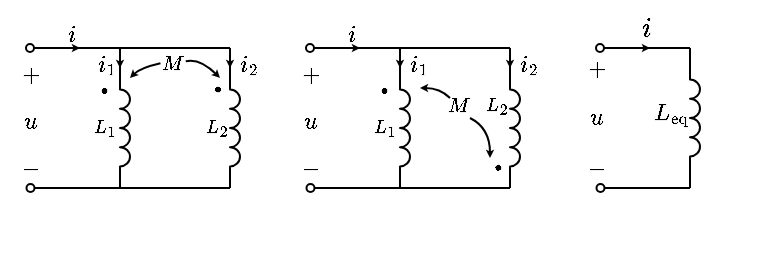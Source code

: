 <mxfile version="17.2.1" type="device"><diagram id="bMLhuUdpj_Nmtv_IprHV" name="第 1 页"><mxGraphModel dx="340" dy="411" grid="1" gridSize="5" guides="1" tooltips="1" connect="1" arrows="1" fold="1" page="1" pageScale="1" pageWidth="827" pageHeight="1169" math="1" shadow="0"><root><mxCell id="0"/><mxCell id="1" parent="0"/><mxCell id="EXZ0jSH6nmQkh8uxzPcn-18" value="$$i_1$$" style="text;html=1;resizable=1;autosize=1;align=center;verticalAlign=middle;points=[];fillColor=none;strokeColor=none;rounded=0;fontSize=10;connectable=0;movable=1;rotatable=1;deletable=1;editable=1;" parent="1" vertex="1"><mxGeometry x="226" y="250" width="13.5" height="15" as="geometry"/></mxCell><mxCell id="EXZ0jSH6nmQkh8uxzPcn-19" value="$$i_2$$" style="text;html=1;resizable=1;autosize=1;align=center;verticalAlign=middle;points=[];fillColor=none;strokeColor=none;rounded=0;fontSize=10;connectable=0;movable=1;rotatable=1;deletable=1;editable=1;" parent="1" vertex="1"><mxGeometry x="297.5" y="250" width="13.5" height="15" as="geometry"/></mxCell><mxCell id="EXZ0jSH6nmQkh8uxzPcn-1" value="" style="pointerEvents=1;verticalLabelPosition=bottom;shadow=0;dashed=0;align=center;html=1;verticalAlign=top;shape=mxgraph.electrical.inductors.inductor_3;direction=south;deletable=1;fixDash=0;snapToPoint=0;comic=0;sketch=0;strokeWidth=1;" parent="1" vertex="1"><mxGeometry x="240" y="260" width="5" height="60" as="geometry"/></mxCell><mxCell id="EXZ0jSH6nmQkh8uxzPcn-2" value="" style="endArrow=none;html=1;rounded=0;startArrow=oval;startFill=0;endSize=4;startSize=4;deletable=1;fixDash=0;snapToPoint=0;entryX=0;entryY=1;entryDx=0;entryDy=0;entryPerimeter=0;" parent="1" edge="1"><mxGeometry width="50" height="50" relative="1" as="geometry"><mxPoint x="195" y="250" as="sourcePoint"/><mxPoint x="295" y="250" as="targetPoint"/></mxGeometry></mxCell><mxCell id="EXZ0jSH6nmQkh8uxzPcn-3" value="" style="endArrow=none;html=1;rounded=0;startArrow=oval;startFill=0;endSize=4;startSize=4;deletable=1;fixDash=0;snapToPoint=0;entryX=1;entryY=1;entryDx=0;entryDy=0;entryPerimeter=0;" parent="1" edge="1" target="EXZ0jSH6nmQkh8uxzPcn-5"><mxGeometry width="50" height="50" relative="1" as="geometry"><mxPoint x="195.25" y="320" as="sourcePoint"/><mxPoint x="240" y="320" as="targetPoint"/></mxGeometry></mxCell><mxCell id="EXZ0jSH6nmQkh8uxzPcn-4" value="$$\cdot$$" style="text;html=1;resizable=1;autosize=1;align=center;verticalAlign=middle;points=[];fillColor=none;strokeColor=none;rounded=0;fontSize=20;movable=1;rotatable=1;deletable=1;editable=1;connectable=0;fixDash=0;snapToPoint=0;" parent="1" vertex="1"><mxGeometry x="221" y="263" width="21" height="14" as="geometry"/></mxCell><mxCell id="EXZ0jSH6nmQkh8uxzPcn-5" value="" style="pointerEvents=1;verticalLabelPosition=bottom;shadow=0;dashed=0;align=center;html=1;verticalAlign=top;shape=mxgraph.electrical.inductors.inductor_3;direction=south;deletable=1;fixDash=0;snapToPoint=0;" parent="1" vertex="1"><mxGeometry x="295" y="260" width="5" height="60" as="geometry"/></mxCell><mxCell id="EXZ0jSH6nmQkh8uxzPcn-8" value="$$\cdot$$" style="text;html=1;resizable=1;autosize=1;align=center;verticalAlign=middle;points=[];fillColor=none;strokeColor=none;rounded=0;fontSize=20;movable=1;rotatable=1;deletable=1;editable=1;connectable=0;direction=south;rotation=90;fixDash=0;snapToPoint=0;" parent="1" vertex="1"><mxGeometry x="283.5" y="259.5" width="14" height="21" as="geometry"/></mxCell><mxCell id="EXZ0jSH6nmQkh8uxzPcn-10" value="$$u$$" style="text;html=1;resizable=1;autosize=1;align=center;verticalAlign=middle;points=[];fillColor=none;strokeColor=none;rounded=0;fontSize=10;movable=1;rotatable=1;deletable=1;editable=1;connectable=0;fixDash=0;snapToPoint=0;" parent="1" vertex="1"><mxGeometry x="187.38" y="277" width="14.75" height="20" as="geometry"/></mxCell><mxCell id="EXZ0jSH6nmQkh8uxzPcn-12" value="$$+$$" style="text;html=1;resizable=1;autosize=1;align=center;verticalAlign=middle;points=[];fillColor=none;strokeColor=none;rounded=0;fontSize=10;movable=1;rotatable=1;deletable=1;editable=1;connectable=0;fixDash=0;snapToPoint=0;" parent="1" vertex="1"><mxGeometry x="187" y="253" width="15.5" height="20" as="geometry"/></mxCell><mxCell id="EXZ0jSH6nmQkh8uxzPcn-14" value="$$-$$" style="text;html=1;resizable=1;autosize=1;align=center;verticalAlign=middle;points=[];fillColor=none;strokeColor=none;rounded=0;fontSize=10;movable=1;rotatable=1;deletable=1;editable=1;connectable=0;fixDash=0;snapToPoint=0;" parent="1" vertex="1"><mxGeometry x="186.5" y="299.58" width="16" height="20" as="geometry"/></mxCell><mxCell id="EXZ0jSH6nmQkh8uxzPcn-17" value="" style="endArrow=classic;html=1;rounded=0;fontSize=12;startSize=4;endSize=1;strokeWidth=1;jumpSize=6;" parent="1" edge="1"><mxGeometry width="50" height="50" relative="1" as="geometry"><mxPoint x="205" y="250" as="sourcePoint"/><mxPoint x="220" y="250" as="targetPoint"/></mxGeometry></mxCell><mxCell id="EXZ0jSH6nmQkh8uxzPcn-21" value="$$L_1$$" style="text;html=1;align=center;verticalAlign=middle;resizable=1;points=[];autosize=1;strokeColor=none;fillColor=none;movable=1;rotatable=1;deletable=1;editable=1;connectable=0;fontSize=8;" parent="1" vertex="1"><mxGeometry x="223.5" y="282.5" width="16" height="15" as="geometry"/></mxCell><mxCell id="EXZ0jSH6nmQkh8uxzPcn-22" value="$$L_2$$" style="text;html=1;align=center;verticalAlign=middle;resizable=1;points=[];autosize=1;strokeColor=none;fillColor=none;movable=1;rotatable=1;deletable=1;editable=1;connectable=0;fontSize=8;" parent="1" vertex="1"><mxGeometry x="280" y="279.58" width="15" height="20" as="geometry"/></mxCell><mxCell id="EXZ0jSH6nmQkh8uxzPcn-26" value="" style="curved=1;endArrow=classic;html=1;rounded=0;fontFamily=simsun;fontSize=14;startSize=1;endSize=1;startArrow=none;startFill=1;exitX=1.189;exitY=0.441;exitDx=0;exitDy=0;exitPerimeter=0;" parent="1" edge="1" source="EXZ0jSH6nmQkh8uxzPcn-27"><mxGeometry width="50" height="50" relative="1" as="geometry"><mxPoint x="315" y="205" as="sourcePoint"/><mxPoint x="290" y="265" as="targetPoint"/><Array as="points"><mxPoint x="280" y="255"/></Array></mxGeometry></mxCell><mxCell id="hpd0l9zuywhe5nT9hWD9-1" value="$$i$$" style="text;html=1;resizable=0;autosize=1;align=center;verticalAlign=middle;points=[];fillColor=none;strokeColor=none;rounded=0;fontSize=12;connectable=0;" vertex="1" parent="1"><mxGeometry x="483" y="230" width="40" height="20" as="geometry"/></mxCell><mxCell id="hpd0l9zuywhe5nT9hWD9-2" value="" style="pointerEvents=1;verticalLabelPosition=bottom;shadow=0;dashed=0;align=center;html=1;verticalAlign=top;shape=mxgraph.electrical.inductors.inductor_3;direction=south;deletable=1;fixDash=0;snapToPoint=0;comic=0;sketch=0;strokeWidth=1;" vertex="1" parent="1"><mxGeometry x="525" y="255" width="5" height="60" as="geometry"/></mxCell><mxCell id="hpd0l9zuywhe5nT9hWD9-3" value="" style="endArrow=none;html=1;rounded=0;startArrow=oval;startFill=0;endSize=4;startSize=4;deletable=1;fixDash=0;snapToPoint=0;" edge="1" parent="1"><mxGeometry width="50" height="50" relative="1" as="geometry"><mxPoint x="480.0" y="250" as="sourcePoint"/><mxPoint x="525.0" y="250" as="targetPoint"/></mxGeometry></mxCell><mxCell id="hpd0l9zuywhe5nT9hWD9-4" value="" style="endArrow=none;html=1;rounded=0;startArrow=oval;startFill=0;endSize=4;startSize=4;deletable=1;fixDash=0;snapToPoint=0;" edge="1" parent="1"><mxGeometry width="50" height="50" relative="1" as="geometry"><mxPoint x="480.25" y="320" as="sourcePoint"/><mxPoint x="525.0" y="320" as="targetPoint"/></mxGeometry></mxCell><mxCell id="hpd0l9zuywhe5nT9hWD9-6" value="$$u$$" style="text;html=1;resizable=1;autosize=1;align=center;verticalAlign=middle;points=[];fillColor=none;strokeColor=none;rounded=0;fontSize=10;movable=1;rotatable=1;deletable=1;editable=1;connectable=0;fixDash=0;snapToPoint=0;" vertex="1" parent="1"><mxGeometry x="470.38" y="275" width="14.75" height="20" as="geometry"/></mxCell><mxCell id="hpd0l9zuywhe5nT9hWD9-7" value="$$+$$" style="text;html=1;resizable=1;autosize=1;align=center;verticalAlign=middle;points=[];fillColor=none;strokeColor=none;rounded=0;fontSize=10;movable=1;rotatable=1;deletable=1;editable=1;connectable=0;fixDash=0;snapToPoint=0;" vertex="1" parent="1"><mxGeometry x="470" y="250" width="15.5" height="20" as="geometry"/></mxCell><mxCell id="hpd0l9zuywhe5nT9hWD9-8" value="$$-$$" style="text;html=1;resizable=1;autosize=1;align=center;verticalAlign=middle;points=[];fillColor=none;strokeColor=none;rounded=0;fontSize=10;movable=1;rotatable=1;deletable=1;editable=1;connectable=0;fixDash=0;snapToPoint=0;" vertex="1" parent="1"><mxGeometry x="470.38" y="300" width="16" height="20" as="geometry"/></mxCell><mxCell id="hpd0l9zuywhe5nT9hWD9-9" value="" style="endArrow=classic;html=1;rounded=0;fontSize=12;startSize=4;endSize=1;strokeWidth=1;jumpSize=6;" edge="1" parent="1"><mxGeometry width="50" height="50" relative="1" as="geometry"><mxPoint x="490.0" y="250" as="sourcePoint"/><mxPoint x="505.0" y="250" as="targetPoint"/></mxGeometry></mxCell><mxCell id="hpd0l9zuywhe5nT9hWD9-10" value="$$L_\mathrm{eq}$$" style="text;html=1;align=center;verticalAlign=middle;resizable=1;points=[];autosize=1;strokeColor=none;fillColor=none;movable=1;rotatable=1;deletable=1;editable=1;connectable=1;fontSize=10;" vertex="1" parent="1"><mxGeometry x="505" y="273" width="20" height="20" as="geometry"/></mxCell><mxCell id="EXZ0jSH6nmQkh8uxzPcn-27" value="$$M$$" style="text;html=1;resizable=1;autosize=1;align=center;verticalAlign=middle;points=[];fillColor=none;strokeColor=none;rounded=0;fontFamily=simsun;fontSize=10;movable=1;rotatable=1;deletable=1;editable=1;connectable=1;" parent="1" vertex="1"><mxGeometry x="261" y="250" width="10" height="15" as="geometry"/></mxCell><mxCell id="hpd0l9zuywhe5nT9hWD9-11" value="" style="curved=1;endArrow=none;html=1;rounded=0;fontFamily=simsun;fontSize=14;startSize=1;endSize=1;startArrow=classic;startFill=1;entryX=-0.078;entryY=0.511;entryDx=0;entryDy=0;entryPerimeter=0;" edge="1" parent="1" target="EXZ0jSH6nmQkh8uxzPcn-27"><mxGeometry width="50" height="50" relative="1" as="geometry"><mxPoint x="245" y="265" as="sourcePoint"/><mxPoint x="260" y="262" as="targetPoint"/><Array as="points"><mxPoint x="250" y="260"/></Array></mxGeometry></mxCell><mxCell id="hpd0l9zuywhe5nT9hWD9-14" value="" style="endArrow=none;html=1;rounded=0;exitX=0;exitY=1;exitDx=0;exitDy=0;exitPerimeter=0;" edge="1" parent="1" source="EXZ0jSH6nmQkh8uxzPcn-1"><mxGeometry width="50" height="50" relative="1" as="geometry"><mxPoint x="235" y="240" as="sourcePoint"/><mxPoint x="240" y="250" as="targetPoint"/></mxGeometry></mxCell><mxCell id="hpd0l9zuywhe5nT9hWD9-15" value="" style="endArrow=none;html=1;rounded=0;exitX=0;exitY=1;exitDx=0;exitDy=0;exitPerimeter=0;" edge="1" parent="1" source="EXZ0jSH6nmQkh8uxzPcn-5"><mxGeometry width="50" height="50" relative="1" as="geometry"><mxPoint x="295" y="260" as="sourcePoint"/><mxPoint x="295" y="250" as="targetPoint"/></mxGeometry></mxCell><mxCell id="hpd0l9zuywhe5nT9hWD9-16" value="" style="endArrow=classic;html=1;rounded=0;fontSize=12;startSize=4;endSize=1;strokeWidth=1;jumpSize=6;" edge="1" parent="1"><mxGeometry width="50" height="50" relative="1" as="geometry"><mxPoint x="240" y="250" as="sourcePoint"/><mxPoint x="240" y="260" as="targetPoint"/></mxGeometry></mxCell><mxCell id="hpd0l9zuywhe5nT9hWD9-17" value="" style="endArrow=classic;html=1;rounded=0;fontSize=12;startSize=4;endSize=1;strokeWidth=1;jumpSize=6;" edge="1" parent="1"><mxGeometry width="50" height="50" relative="1" as="geometry"><mxPoint x="295" y="250" as="sourcePoint"/><mxPoint x="295" y="260" as="targetPoint"/></mxGeometry></mxCell><mxCell id="hpd0l9zuywhe5nT9hWD9-18" value="$$i$$" style="text;html=1;resizable=1;autosize=1;align=center;verticalAlign=middle;points=[];fillColor=none;strokeColor=none;rounded=0;fontSize=10;connectable=0;movable=1;rotatable=1;deletable=1;editable=1;" vertex="1" parent="1"><mxGeometry x="210.5" y="233" width="10.5" height="20" as="geometry"/></mxCell><mxCell id="hpd0l9zuywhe5nT9hWD9-19" value="$$i_1$$" style="text;html=1;resizable=1;autosize=1;align=center;verticalAlign=middle;points=[];fillColor=none;strokeColor=none;rounded=0;fontSize=10;connectable=0;movable=1;rotatable=1;deletable=1;editable=1;" vertex="1" parent="1"><mxGeometry x="382" y="250" width="13.5" height="15" as="geometry"/></mxCell><mxCell id="hpd0l9zuywhe5nT9hWD9-20" value="$$i_2$$" style="text;html=1;resizable=1;autosize=1;align=center;verticalAlign=middle;points=[];fillColor=none;strokeColor=none;rounded=0;fontSize=10;connectable=0;movable=1;rotatable=1;deletable=1;editable=1;" vertex="1" parent="1"><mxGeometry x="437.5" y="250" width="13.5" height="15" as="geometry"/></mxCell><mxCell id="hpd0l9zuywhe5nT9hWD9-21" value="" style="pointerEvents=1;verticalLabelPosition=bottom;shadow=0;dashed=0;align=center;html=1;verticalAlign=top;shape=mxgraph.electrical.inductors.inductor_3;direction=south;deletable=1;fixDash=0;snapToPoint=0;comic=0;sketch=0;strokeWidth=1;" vertex="1" parent="1"><mxGeometry x="380" y="260" width="5" height="60" as="geometry"/></mxCell><mxCell id="hpd0l9zuywhe5nT9hWD9-22" value="" style="endArrow=none;html=1;rounded=0;startArrow=oval;startFill=0;endSize=4;startSize=4;deletable=1;fixDash=0;snapToPoint=0;entryX=0;entryY=1;entryDx=0;entryDy=0;entryPerimeter=0;" edge="1" parent="1"><mxGeometry width="50" height="50" relative="1" as="geometry"><mxPoint x="335" y="250" as="sourcePoint"/><mxPoint x="435" y="250" as="targetPoint"/></mxGeometry></mxCell><mxCell id="hpd0l9zuywhe5nT9hWD9-23" value="" style="endArrow=none;html=1;rounded=0;startArrow=oval;startFill=0;endSize=4;startSize=4;deletable=1;fixDash=0;snapToPoint=0;entryX=1;entryY=1;entryDx=0;entryDy=0;entryPerimeter=0;" edge="1" parent="1" target="hpd0l9zuywhe5nT9hWD9-25"><mxGeometry width="50" height="50" relative="1" as="geometry"><mxPoint x="335.25" y="320" as="sourcePoint"/><mxPoint x="380" y="320" as="targetPoint"/></mxGeometry></mxCell><mxCell id="hpd0l9zuywhe5nT9hWD9-24" value="$$\cdot$$" style="text;html=1;resizable=1;autosize=1;align=center;verticalAlign=middle;points=[];fillColor=none;strokeColor=none;rounded=0;fontSize=20;movable=1;rotatable=1;deletable=1;editable=1;connectable=0;fixDash=0;snapToPoint=0;" vertex="1" parent="1"><mxGeometry x="361" y="263" width="21" height="14" as="geometry"/></mxCell><mxCell id="hpd0l9zuywhe5nT9hWD9-25" value="" style="pointerEvents=1;verticalLabelPosition=bottom;shadow=0;dashed=0;align=center;html=1;verticalAlign=top;shape=mxgraph.electrical.inductors.inductor_3;direction=south;deletable=1;fixDash=0;snapToPoint=0;" vertex="1" parent="1"><mxGeometry x="435" y="260" width="5" height="60" as="geometry"/></mxCell><mxCell id="hpd0l9zuywhe5nT9hWD9-26" value="$$\cdot$$" style="text;html=1;resizable=1;autosize=1;align=center;verticalAlign=middle;points=[];fillColor=none;strokeColor=none;rounded=0;fontSize=20;movable=1;rotatable=1;deletable=1;editable=1;connectable=0;direction=south;rotation=90;fixDash=0;snapToPoint=0;" vertex="1" parent="1"><mxGeometry x="423.5" y="298.58" width="14" height="21" as="geometry"/></mxCell><mxCell id="hpd0l9zuywhe5nT9hWD9-27" value="$$u$$" style="text;html=1;resizable=1;autosize=1;align=center;verticalAlign=middle;points=[];fillColor=none;strokeColor=none;rounded=0;fontSize=10;movable=1;rotatable=1;deletable=1;editable=1;connectable=0;fixDash=0;snapToPoint=0;" vertex="1" parent="1"><mxGeometry x="327.38" y="277" width="14.75" height="20" as="geometry"/></mxCell><mxCell id="hpd0l9zuywhe5nT9hWD9-28" value="$$+$$" style="text;html=1;resizable=1;autosize=1;align=center;verticalAlign=middle;points=[];fillColor=none;strokeColor=none;rounded=0;fontSize=10;movable=1;rotatable=1;deletable=1;editable=1;connectable=0;fixDash=0;snapToPoint=0;" vertex="1" parent="1"><mxGeometry x="327" y="253" width="15.5" height="20" as="geometry"/></mxCell><mxCell id="hpd0l9zuywhe5nT9hWD9-29" value="$$-$$" style="text;html=1;resizable=1;autosize=1;align=center;verticalAlign=middle;points=[];fillColor=none;strokeColor=none;rounded=0;fontSize=10;movable=1;rotatable=1;deletable=1;editable=1;connectable=0;fixDash=0;snapToPoint=0;" vertex="1" parent="1"><mxGeometry x="326.5" y="299.58" width="16" height="20" as="geometry"/></mxCell><mxCell id="hpd0l9zuywhe5nT9hWD9-30" value="" style="endArrow=classic;html=1;rounded=0;fontSize=12;startSize=4;endSize=1;strokeWidth=1;jumpSize=6;" edge="1" parent="1"><mxGeometry width="50" height="50" relative="1" as="geometry"><mxPoint x="345" y="250" as="sourcePoint"/><mxPoint x="360" y="250" as="targetPoint"/></mxGeometry></mxCell><mxCell id="hpd0l9zuywhe5nT9hWD9-31" value="$$L_1$$" style="text;html=1;align=center;verticalAlign=middle;resizable=1;points=[];autosize=1;strokeColor=none;fillColor=none;movable=1;rotatable=1;deletable=1;editable=1;connectable=0;fontSize=8;" vertex="1" parent="1"><mxGeometry x="363.5" y="282.5" width="16" height="15" as="geometry"/></mxCell><mxCell id="hpd0l9zuywhe5nT9hWD9-32" value="$$L_2$$" style="text;html=1;align=center;verticalAlign=middle;resizable=1;points=[];autosize=1;strokeColor=none;fillColor=none;movable=1;rotatable=1;deletable=1;editable=1;connectable=0;fontSize=8;" vertex="1" parent="1"><mxGeometry x="420" y="269" width="15" height="20" as="geometry"/></mxCell><mxCell id="hpd0l9zuywhe5nT9hWD9-33" value="" style="curved=1;endArrow=classic;html=1;rounded=0;fontFamily=simsun;fontSize=14;startSize=1;endSize=1;startArrow=none;startFill=1;" edge="1" parent="1"><mxGeometry width="50" height="50" relative="1" as="geometry"><mxPoint x="415" y="285" as="sourcePoint"/><mxPoint x="425" y="305" as="targetPoint"/><Array as="points"><mxPoint x="425" y="290"/></Array></mxGeometry></mxCell><mxCell id="hpd0l9zuywhe5nT9hWD9-34" value="$$M$$" style="text;html=1;resizable=1;autosize=1;align=center;verticalAlign=middle;points=[];fillColor=none;strokeColor=none;rounded=0;fontFamily=simsun;fontSize=10;movable=1;rotatable=1;deletable=1;editable=1;connectable=1;" vertex="1" parent="1"><mxGeometry x="404" y="273" width="10" height="12" as="geometry"/></mxCell><mxCell id="hpd0l9zuywhe5nT9hWD9-35" value="" style="curved=1;endArrow=none;html=1;rounded=0;fontFamily=simsun;fontSize=14;startSize=1;endSize=1;startArrow=classic;startFill=1;" edge="1" parent="1"><mxGeometry width="50" height="50" relative="1" as="geometry"><mxPoint x="390" y="270" as="sourcePoint"/><mxPoint x="405" y="275" as="targetPoint"/><Array as="points"><mxPoint x="400" y="270"/></Array></mxGeometry></mxCell><mxCell id="hpd0l9zuywhe5nT9hWD9-36" value="" style="endArrow=none;html=1;rounded=0;exitX=0;exitY=1;exitDx=0;exitDy=0;exitPerimeter=0;" edge="1" parent="1" source="hpd0l9zuywhe5nT9hWD9-21"><mxGeometry width="50" height="50" relative="1" as="geometry"><mxPoint x="375" y="240" as="sourcePoint"/><mxPoint x="380" y="250" as="targetPoint"/></mxGeometry></mxCell><mxCell id="hpd0l9zuywhe5nT9hWD9-37" value="" style="endArrow=none;html=1;rounded=0;exitX=0;exitY=1;exitDx=0;exitDy=0;exitPerimeter=0;" edge="1" parent="1" source="hpd0l9zuywhe5nT9hWD9-25"><mxGeometry width="50" height="50" relative="1" as="geometry"><mxPoint x="435" y="260" as="sourcePoint"/><mxPoint x="435" y="250" as="targetPoint"/></mxGeometry></mxCell><mxCell id="hpd0l9zuywhe5nT9hWD9-38" value="" style="endArrow=classic;html=1;rounded=0;fontSize=12;startSize=4;endSize=1;strokeWidth=1;jumpSize=6;" edge="1" parent="1"><mxGeometry width="50" height="50" relative="1" as="geometry"><mxPoint x="380" y="250" as="sourcePoint"/><mxPoint x="380" y="260" as="targetPoint"/></mxGeometry></mxCell><mxCell id="hpd0l9zuywhe5nT9hWD9-39" value="" style="endArrow=classic;html=1;rounded=0;fontSize=12;startSize=4;endSize=1;strokeWidth=1;jumpSize=6;" edge="1" parent="1"><mxGeometry width="50" height="50" relative="1" as="geometry"><mxPoint x="435" y="250" as="sourcePoint"/><mxPoint x="435" y="260" as="targetPoint"/></mxGeometry></mxCell><mxCell id="hpd0l9zuywhe5nT9hWD9-40" value="$$i$$" style="text;html=1;resizable=1;autosize=1;align=center;verticalAlign=middle;points=[];fillColor=none;strokeColor=none;rounded=0;fontSize=10;connectable=0;movable=1;rotatable=1;deletable=1;editable=1;" vertex="1" parent="1"><mxGeometry x="350.5" y="233" width="10.5" height="20" as="geometry"/></mxCell><mxCell id="hpd0l9zuywhe5nT9hWD9-42" value="" style="endArrow=none;html=1;rounded=0;fontSize=10;entryX=0;entryY=1;entryDx=0;entryDy=0;entryPerimeter=0;" edge="1" parent="1" target="hpd0l9zuywhe5nT9hWD9-2"><mxGeometry width="50" height="50" relative="1" as="geometry"><mxPoint x="525" y="250" as="sourcePoint"/><mxPoint x="570" y="200" as="targetPoint"/></mxGeometry></mxCell><mxCell id="hpd0l9zuywhe5nT9hWD9-43" value="" style="endArrow=none;html=1;rounded=0;fontSize=10;entryX=1;entryY=1;entryDx=0;entryDy=0;entryPerimeter=0;" edge="1" parent="1" target="hpd0l9zuywhe5nT9hWD9-2"><mxGeometry width="50" height="50" relative="1" as="geometry"><mxPoint x="525" y="320" as="sourcePoint"/><mxPoint x="575" y="270" as="targetPoint"/></mxGeometry></mxCell></root></mxGraphModel></diagram></mxfile>